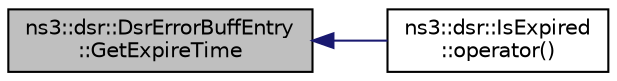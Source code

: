 digraph "ns3::dsr::DsrErrorBuffEntry::GetExpireTime"
{
  edge [fontname="Helvetica",fontsize="10",labelfontname="Helvetica",labelfontsize="10"];
  node [fontname="Helvetica",fontsize="10",shape=record];
  rankdir="LR";
  Node1 [label="ns3::dsr::DsrErrorBuffEntry\l::GetExpireTime",height=0.2,width=0.4,color="black", fillcolor="grey75", style="filled", fontcolor="black"];
  Node1 -> Node2 [dir="back",color="midnightblue",fontsize="10",style="solid"];
  Node2 [label="ns3::dsr::IsExpired\l::operator()",height=0.2,width=0.4,color="black", fillcolor="white", style="filled",URL="$dc/d8c/structns3_1_1dsr_1_1IsExpired.html#a2cb6e6a9208893b040e62718e8c4552f"];
}
